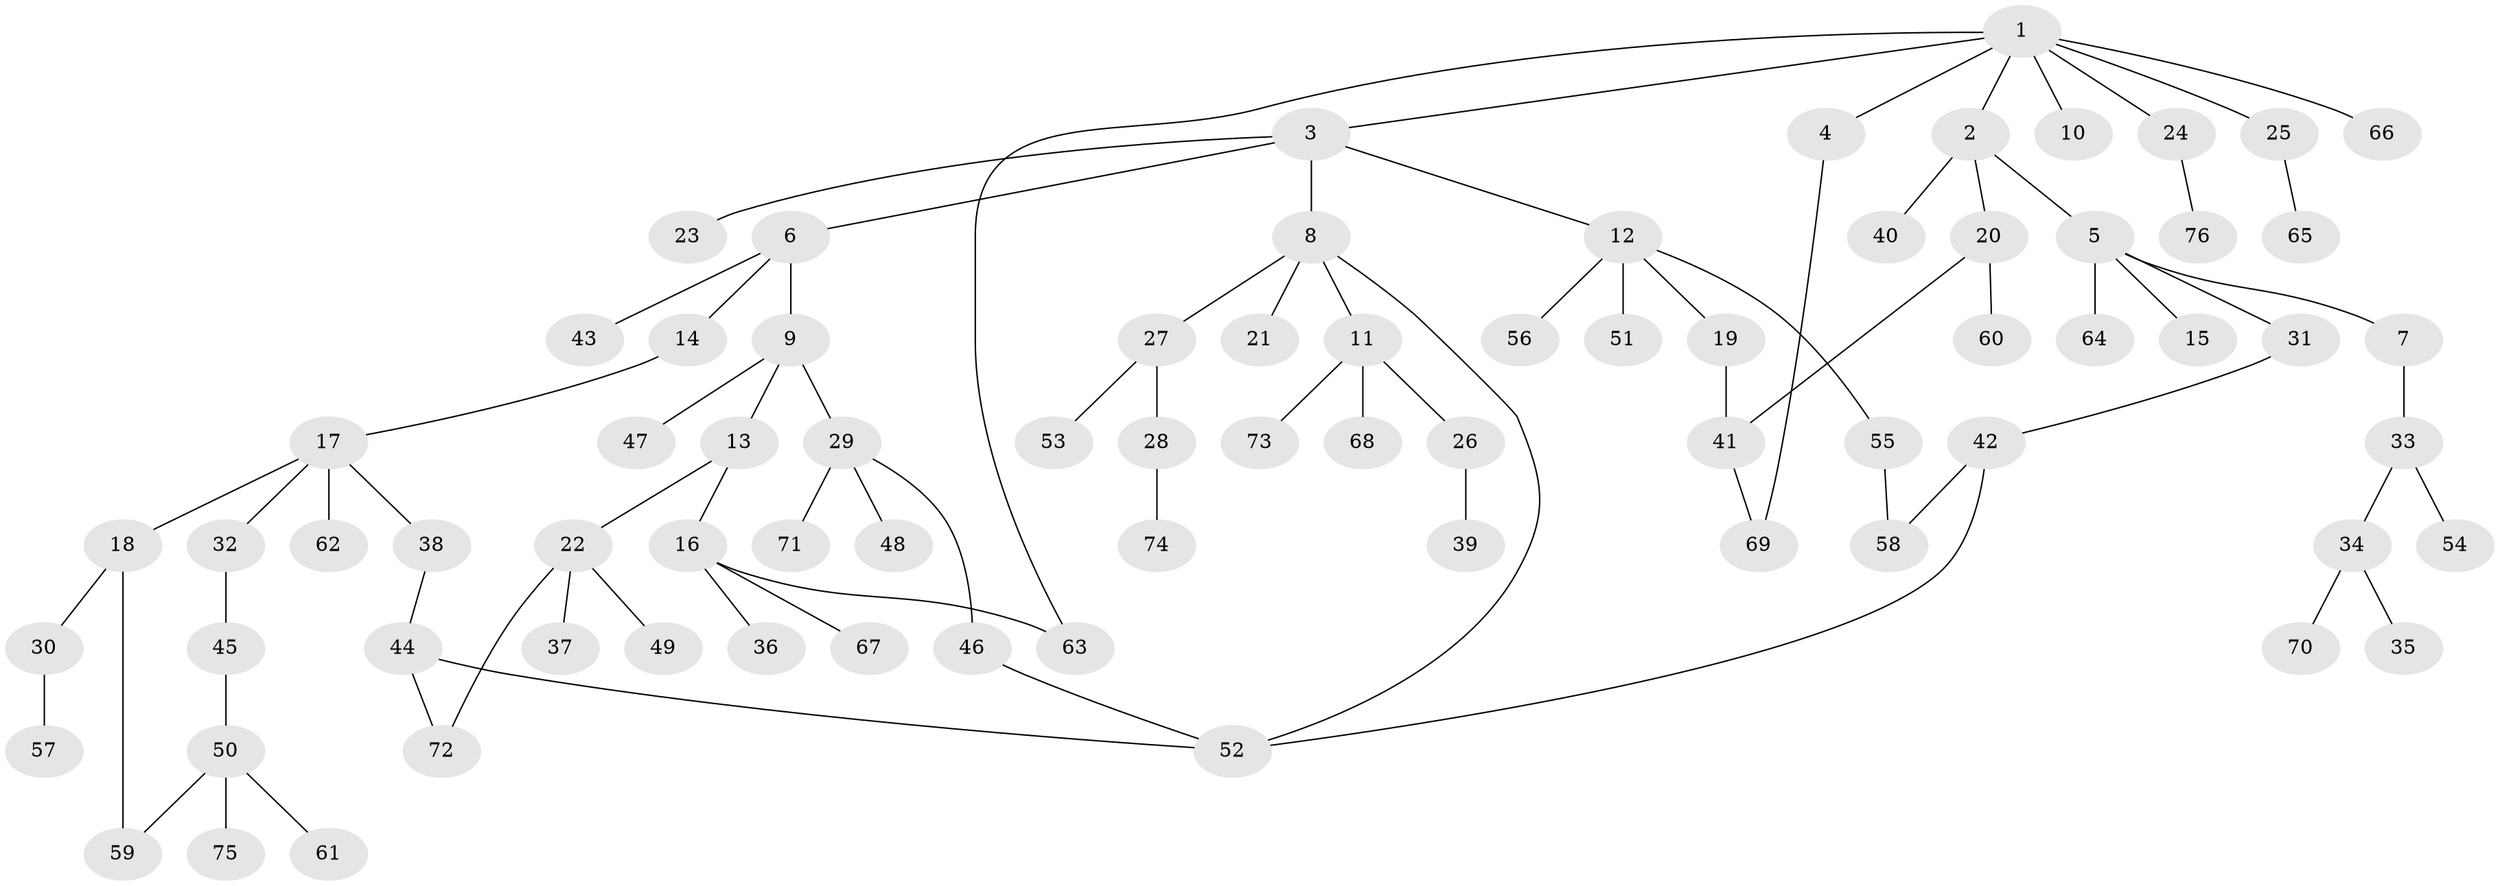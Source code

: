 // coarse degree distribution, {9: 0.045454545454545456, 13: 0.045454545454545456, 5: 0.045454545454545456, 1: 0.6363636363636364, 3: 0.045454545454545456, 2: 0.18181818181818182}
// Generated by graph-tools (version 1.1) at 2025/17/03/04/25 18:17:05]
// undirected, 76 vertices, 84 edges
graph export_dot {
graph [start="1"]
  node [color=gray90,style=filled];
  1;
  2;
  3;
  4;
  5;
  6;
  7;
  8;
  9;
  10;
  11;
  12;
  13;
  14;
  15;
  16;
  17;
  18;
  19;
  20;
  21;
  22;
  23;
  24;
  25;
  26;
  27;
  28;
  29;
  30;
  31;
  32;
  33;
  34;
  35;
  36;
  37;
  38;
  39;
  40;
  41;
  42;
  43;
  44;
  45;
  46;
  47;
  48;
  49;
  50;
  51;
  52;
  53;
  54;
  55;
  56;
  57;
  58;
  59;
  60;
  61;
  62;
  63;
  64;
  65;
  66;
  67;
  68;
  69;
  70;
  71;
  72;
  73;
  74;
  75;
  76;
  1 -- 2;
  1 -- 3;
  1 -- 4;
  1 -- 10;
  1 -- 24;
  1 -- 25;
  1 -- 66;
  1 -- 63;
  2 -- 5;
  2 -- 20;
  2 -- 40;
  3 -- 6;
  3 -- 8;
  3 -- 12;
  3 -- 23;
  4 -- 69;
  5 -- 7;
  5 -- 15;
  5 -- 31;
  5 -- 64;
  6 -- 9;
  6 -- 14;
  6 -- 43;
  7 -- 33;
  8 -- 11;
  8 -- 21;
  8 -- 27;
  8 -- 52;
  9 -- 13;
  9 -- 29;
  9 -- 47;
  11 -- 26;
  11 -- 68;
  11 -- 73;
  12 -- 19;
  12 -- 51;
  12 -- 55;
  12 -- 56;
  13 -- 16;
  13 -- 22;
  14 -- 17;
  16 -- 36;
  16 -- 63;
  16 -- 67;
  17 -- 18;
  17 -- 32;
  17 -- 38;
  17 -- 62;
  18 -- 30;
  18 -- 59;
  19 -- 41;
  20 -- 60;
  20 -- 41;
  22 -- 37;
  22 -- 49;
  22 -- 72;
  24 -- 76;
  25 -- 65;
  26 -- 39;
  27 -- 28;
  27 -- 53;
  28 -- 74;
  29 -- 46;
  29 -- 48;
  29 -- 71;
  30 -- 57;
  31 -- 42;
  32 -- 45;
  33 -- 34;
  33 -- 54;
  34 -- 35;
  34 -- 70;
  38 -- 44;
  41 -- 69;
  42 -- 58;
  42 -- 52;
  44 -- 72;
  44 -- 52;
  45 -- 50;
  46 -- 52;
  50 -- 59;
  50 -- 61;
  50 -- 75;
  55 -- 58;
}
